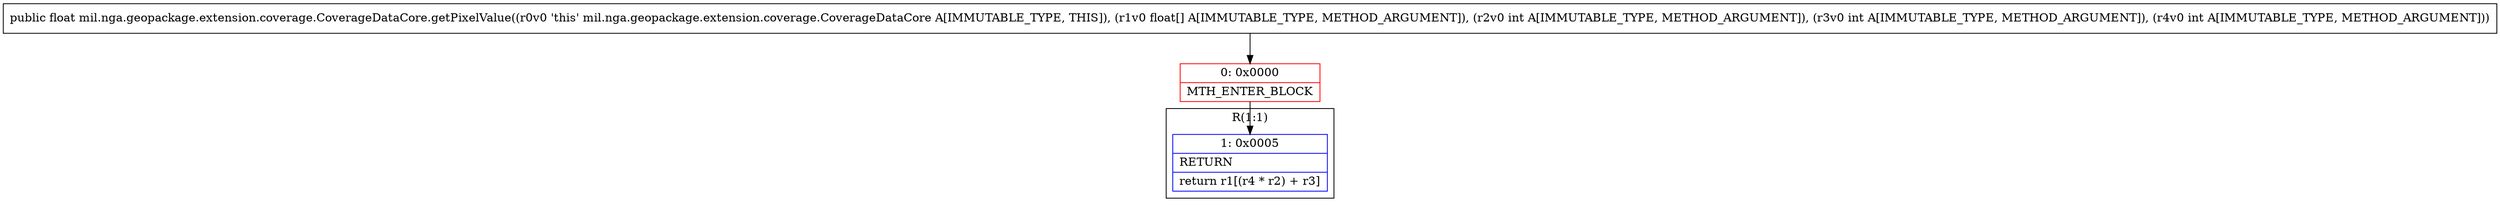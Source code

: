 digraph "CFG formil.nga.geopackage.extension.coverage.CoverageDataCore.getPixelValue([FIII)F" {
subgraph cluster_Region_418821270 {
label = "R(1:1)";
node [shape=record,color=blue];
Node_1 [shape=record,label="{1\:\ 0x0005|RETURN\l|return r1[(r4 * r2) + r3]\l}"];
}
Node_0 [shape=record,color=red,label="{0\:\ 0x0000|MTH_ENTER_BLOCK\l}"];
MethodNode[shape=record,label="{public float mil.nga.geopackage.extension.coverage.CoverageDataCore.getPixelValue((r0v0 'this' mil.nga.geopackage.extension.coverage.CoverageDataCore A[IMMUTABLE_TYPE, THIS]), (r1v0 float[] A[IMMUTABLE_TYPE, METHOD_ARGUMENT]), (r2v0 int A[IMMUTABLE_TYPE, METHOD_ARGUMENT]), (r3v0 int A[IMMUTABLE_TYPE, METHOD_ARGUMENT]), (r4v0 int A[IMMUTABLE_TYPE, METHOD_ARGUMENT])) }"];
MethodNode -> Node_0;
Node_0 -> Node_1;
}

